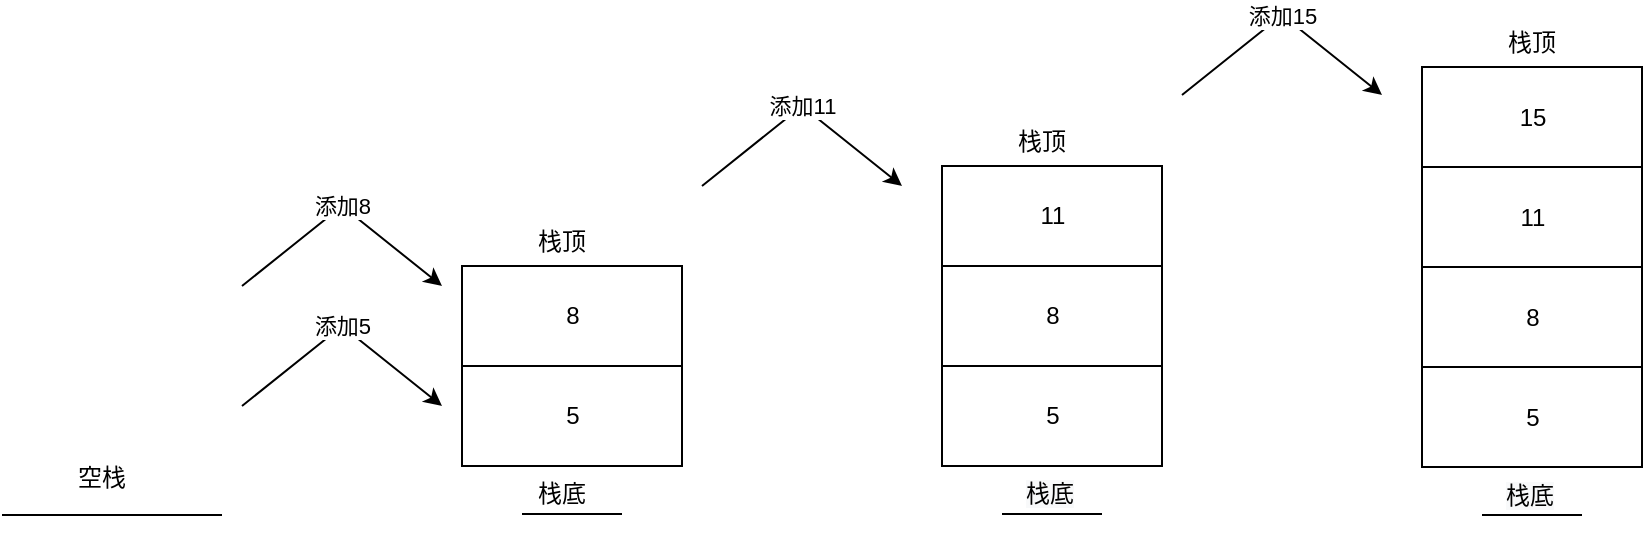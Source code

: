 <mxfile version="13.6.2" type="github"><diagram id="u3ARn-pNcou19nDI-vlO" name="Page-1"><mxGraphModel dx="1550" dy="2005" grid="1" gridSize="10" guides="1" tooltips="1" connect="1" arrows="1" fold="1" page="1" pageScale="1" pageWidth="827" pageHeight="1169" math="0" shadow="0"><root><mxCell id="0"/><mxCell id="1" parent="0"/><mxCell id="WcCKt2NHZGt9hPDQKaOB-1" value="" style="line;strokeWidth=1;fillColor=none;align=left;verticalAlign=middle;spacingTop=-5;spacingLeft=3;spacingRight=3;rotatable=0;labelPosition=right;points=[];portConstraint=eastwest;" vertex="1" parent="1"><mxGeometry x="90" y="-419.5" width="110" height="28" as="geometry"/></mxCell><mxCell id="WcCKt2NHZGt9hPDQKaOB-2" value="空栈" style="text;strokeColor=none;fillColor=none;align=center;verticalAlign=top;spacingLeft=4;spacingRight=4;overflow=hidden;rotatable=0;points=[[0,0.5],[1,0.5]];portConstraint=eastwest;" vertex="1" parent="1"><mxGeometry x="90" y="-438" width="100" height="26" as="geometry"/></mxCell><mxCell id="WcCKt2NHZGt9hPDQKaOB-3" value="&lt;font style=&quot;vertical-align: inherit&quot;&gt;&lt;font style=&quot;vertical-align: inherit&quot;&gt;5&lt;/font&gt;&lt;/font&gt;" style="html=1;" vertex="1" parent="1"><mxGeometry x="320" y="-480" width="110" height="50" as="geometry"/></mxCell><mxCell id="WcCKt2NHZGt9hPDQKaOB-4" value="" style="endArrow=classic;html=1;" edge="1" parent="1"><mxGeometry relative="1" as="geometry"><mxPoint x="210" y="-460" as="sourcePoint"/><mxPoint x="310" y="-460" as="targetPoint"/><Array as="points"><mxPoint x="260" y="-500"/></Array></mxGeometry></mxCell><mxCell id="WcCKt2NHZGt9hPDQKaOB-5" value="&lt;font style=&quot;vertical-align: inherit&quot;&gt;&lt;font style=&quot;vertical-align: inherit&quot;&gt;添加5&lt;/font&gt;&lt;/font&gt;" style="edgeLabel;resizable=0;html=1;align=center;verticalAlign=middle;" connectable="0" vertex="1" parent="WcCKt2NHZGt9hPDQKaOB-4"><mxGeometry relative="1" as="geometry"/></mxCell><mxCell id="WcCKt2NHZGt9hPDQKaOB-6" value="" style="endArrow=classic;html=1;" edge="1" parent="1"><mxGeometry relative="1" as="geometry"><mxPoint x="210" y="-520" as="sourcePoint"/><mxPoint x="310" y="-520" as="targetPoint"/><Array as="points"><mxPoint x="260" y="-560"/></Array></mxGeometry></mxCell><mxCell id="WcCKt2NHZGt9hPDQKaOB-7" value="&lt;font style=&quot;vertical-align: inherit&quot;&gt;&lt;font style=&quot;vertical-align: inherit&quot;&gt;添加8&lt;/font&gt;&lt;/font&gt;" style="edgeLabel;resizable=0;html=1;align=center;verticalAlign=middle;" connectable="0" vertex="1" parent="WcCKt2NHZGt9hPDQKaOB-6"><mxGeometry relative="1" as="geometry"/></mxCell><mxCell id="WcCKt2NHZGt9hPDQKaOB-8" value="&lt;font style=&quot;vertical-align: inherit&quot;&gt;&lt;font style=&quot;vertical-align: inherit&quot;&gt;8&lt;/font&gt;&lt;/font&gt;" style="html=1;" vertex="1" parent="1"><mxGeometry x="320" y="-530" width="110" height="50" as="geometry"/></mxCell><mxCell id="WcCKt2NHZGt9hPDQKaOB-9" value="" style="line;strokeWidth=1;fillColor=none;align=left;verticalAlign=middle;spacingTop=-1;spacingLeft=3;spacingRight=3;rotatable=0;labelPosition=right;points=[];portConstraint=eastwest;" vertex="1" parent="1"><mxGeometry x="350" y="-412.5" width="50" height="13" as="geometry"/></mxCell><mxCell id="WcCKt2NHZGt9hPDQKaOB-10" value="栈底" style="text;strokeColor=none;fillColor=none;align=center;verticalAlign=top;spacingLeft=4;spacingRight=4;overflow=hidden;rotatable=0;points=[[0,0.5],[1,0.5]];portConstraint=eastwest;" vertex="1" parent="1"><mxGeometry x="320" y="-430" width="100" height="26" as="geometry"/></mxCell><mxCell id="WcCKt2NHZGt9hPDQKaOB-11" value="栈顶" style="text;strokeColor=none;fillColor=none;align=center;verticalAlign=top;spacingLeft=4;spacingRight=4;overflow=hidden;rotatable=0;points=[[0,0.5],[1,0.5]];portConstraint=eastwest;" vertex="1" parent="1"><mxGeometry x="320" y="-556" width="100" height="26" as="geometry"/></mxCell><mxCell id="WcCKt2NHZGt9hPDQKaOB-12" value="" style="endArrow=classic;html=1;" edge="1" parent="1"><mxGeometry relative="1" as="geometry"><mxPoint x="440" y="-570" as="sourcePoint"/><mxPoint x="540" y="-570" as="targetPoint"/><Array as="points"><mxPoint x="490" y="-610"/></Array></mxGeometry></mxCell><mxCell id="WcCKt2NHZGt9hPDQKaOB-13" value="&lt;font style=&quot;vertical-align: inherit&quot;&gt;&lt;font style=&quot;vertical-align: inherit&quot;&gt;&lt;font style=&quot;vertical-align: inherit&quot;&gt;&lt;font style=&quot;vertical-align: inherit&quot;&gt;&lt;font style=&quot;vertical-align: inherit&quot;&gt;&lt;font style=&quot;vertical-align: inherit&quot;&gt;添加11&lt;/font&gt;&lt;/font&gt;&lt;/font&gt;&lt;/font&gt;&lt;/font&gt;&lt;/font&gt;" style="edgeLabel;resizable=0;html=1;align=center;verticalAlign=middle;" connectable="0" vertex="1" parent="WcCKt2NHZGt9hPDQKaOB-12"><mxGeometry relative="1" as="geometry"/></mxCell><mxCell id="WcCKt2NHZGt9hPDQKaOB-14" value="&lt;font style=&quot;vertical-align: inherit&quot;&gt;&lt;font style=&quot;vertical-align: inherit&quot;&gt;5&lt;/font&gt;&lt;/font&gt;" style="html=1;" vertex="1" parent="1"><mxGeometry x="560" y="-480" width="110" height="50" as="geometry"/></mxCell><mxCell id="WcCKt2NHZGt9hPDQKaOB-15" value="&lt;font style=&quot;vertical-align: inherit&quot;&gt;&lt;font style=&quot;vertical-align: inherit&quot;&gt;8&lt;/font&gt;&lt;/font&gt;" style="html=1;" vertex="1" parent="1"><mxGeometry x="560" y="-530" width="110" height="50" as="geometry"/></mxCell><mxCell id="WcCKt2NHZGt9hPDQKaOB-16" value="" style="line;strokeWidth=1;fillColor=none;align=left;verticalAlign=middle;spacingTop=-1;spacingLeft=3;spacingRight=3;rotatable=0;labelPosition=right;points=[];portConstraint=eastwest;" vertex="1" parent="1"><mxGeometry x="590" y="-412.5" width="50" height="13" as="geometry"/></mxCell><mxCell id="WcCKt2NHZGt9hPDQKaOB-17" value="栈顶" style="text;strokeColor=none;fillColor=none;align=center;verticalAlign=top;spacingLeft=4;spacingRight=4;overflow=hidden;rotatable=0;points=[[0,0.5],[1,0.5]];portConstraint=eastwest;" vertex="1" parent="1"><mxGeometry x="560" y="-606" width="100" height="26" as="geometry"/></mxCell><mxCell id="WcCKt2NHZGt9hPDQKaOB-18" value="" style="endArrow=classic;html=1;" edge="1" parent="1"><mxGeometry relative="1" as="geometry"><mxPoint x="680" y="-615.5" as="sourcePoint"/><mxPoint x="780" y="-615.5" as="targetPoint"/><Array as="points"><mxPoint x="730" y="-655.5"/></Array></mxGeometry></mxCell><mxCell id="WcCKt2NHZGt9hPDQKaOB-19" value="&lt;font style=&quot;vertical-align: inherit&quot;&gt;&lt;font style=&quot;vertical-align: inherit&quot;&gt;&lt;font style=&quot;vertical-align: inherit&quot;&gt;&lt;font style=&quot;vertical-align: inherit&quot;&gt;&lt;font style=&quot;vertical-align: inherit&quot;&gt;&lt;font style=&quot;vertical-align: inherit&quot;&gt;添加15&lt;/font&gt;&lt;/font&gt;&lt;/font&gt;&lt;/font&gt;&lt;/font&gt;&lt;/font&gt;" style="edgeLabel;resizable=0;html=1;align=center;verticalAlign=middle;" connectable="0" vertex="1" parent="WcCKt2NHZGt9hPDQKaOB-18"><mxGeometry relative="1" as="geometry"/></mxCell><mxCell id="WcCKt2NHZGt9hPDQKaOB-20" value="&lt;span style=&quot;color: rgb(0, 0, 0); font-family: helvetica; font-size: 12px; font-style: normal; font-weight: 400; letter-spacing: normal; text-align: center; text-indent: 0px; text-transform: none; word-spacing: 0px; background-color: rgb(248, 249, 250); display: inline; float: none;&quot;&gt;栈底&lt;/span&gt;" style="text;whiteSpace=wrap;html=1;" vertex="1" parent="1"><mxGeometry x="600" y="-430" width="50" height="30" as="geometry"/></mxCell><mxCell id="WcCKt2NHZGt9hPDQKaOB-21" value="&lt;font style=&quot;vertical-align: inherit&quot;&gt;&lt;font style=&quot;vertical-align: inherit&quot;&gt;11&lt;/font&gt;&lt;/font&gt;" style="html=1;" vertex="1" parent="1"><mxGeometry x="560" y="-580" width="110" height="50" as="geometry"/></mxCell><mxCell id="WcCKt2NHZGt9hPDQKaOB-22" value="&lt;font style=&quot;vertical-align: inherit&quot;&gt;&lt;font style=&quot;vertical-align: inherit&quot;&gt;5&lt;/font&gt;&lt;/font&gt;" style="html=1;" vertex="1" parent="1"><mxGeometry x="800" y="-479.5" width="110" height="50" as="geometry"/></mxCell><mxCell id="WcCKt2NHZGt9hPDQKaOB-23" value="&lt;font style=&quot;vertical-align: inherit&quot;&gt;&lt;font style=&quot;vertical-align: inherit&quot;&gt;8&lt;/font&gt;&lt;/font&gt;" style="html=1;" vertex="1" parent="1"><mxGeometry x="800" y="-529.5" width="110" height="50" as="geometry"/></mxCell><mxCell id="WcCKt2NHZGt9hPDQKaOB-24" value="栈顶" style="text;strokeColor=none;fillColor=none;align=center;verticalAlign=top;spacingLeft=4;spacingRight=4;overflow=hidden;rotatable=0;points=[[0,0.5],[1,0.5]];portConstraint=eastwest;" vertex="1" parent="1"><mxGeometry x="805" y="-655.5" width="100" height="26" as="geometry"/></mxCell><mxCell id="WcCKt2NHZGt9hPDQKaOB-25" value="&lt;span style=&quot;color: rgb(0 , 0 , 0) ; font-family: &amp;#34;helvetica&amp;#34; ; font-size: 12px ; font-style: normal ; font-weight: 400 ; letter-spacing: normal ; text-align: center ; text-indent: 0px ; text-transform: none ; word-spacing: 0px ; background-color: rgb(248 , 249 , 250) ; display: inline ; float: none&quot;&gt;&lt;font style=&quot;vertical-align: inherit&quot;&gt;&lt;font style=&quot;vertical-align: inherit&quot;&gt;栈底&lt;/font&gt;&lt;/font&gt;&lt;/span&gt;" style="text;whiteSpace=wrap;html=1;" vertex="1" parent="1"><mxGeometry x="840" y="-429.5" width="50" height="30" as="geometry"/></mxCell><mxCell id="WcCKt2NHZGt9hPDQKaOB-26" value="&lt;font style=&quot;vertical-align: inherit&quot;&gt;&lt;font style=&quot;vertical-align: inherit&quot;&gt;11&lt;/font&gt;&lt;/font&gt;" style="html=1;" vertex="1" parent="1"><mxGeometry x="800" y="-579.5" width="110" height="50" as="geometry"/></mxCell><mxCell id="WcCKt2NHZGt9hPDQKaOB-27" value="" style="line;strokeWidth=1;fillColor=none;align=left;verticalAlign=middle;spacingTop=-1;spacingLeft=3;spacingRight=3;rotatable=0;labelPosition=right;points=[];portConstraint=eastwest;" vertex="1" parent="1"><mxGeometry x="830" y="-412" width="50" height="13" as="geometry"/></mxCell><mxCell id="WcCKt2NHZGt9hPDQKaOB-28" value="15" style="html=1;" vertex="1" parent="1"><mxGeometry x="800" y="-629.5" width="110" height="50" as="geometry"/></mxCell></root></mxGraphModel></diagram></mxfile>